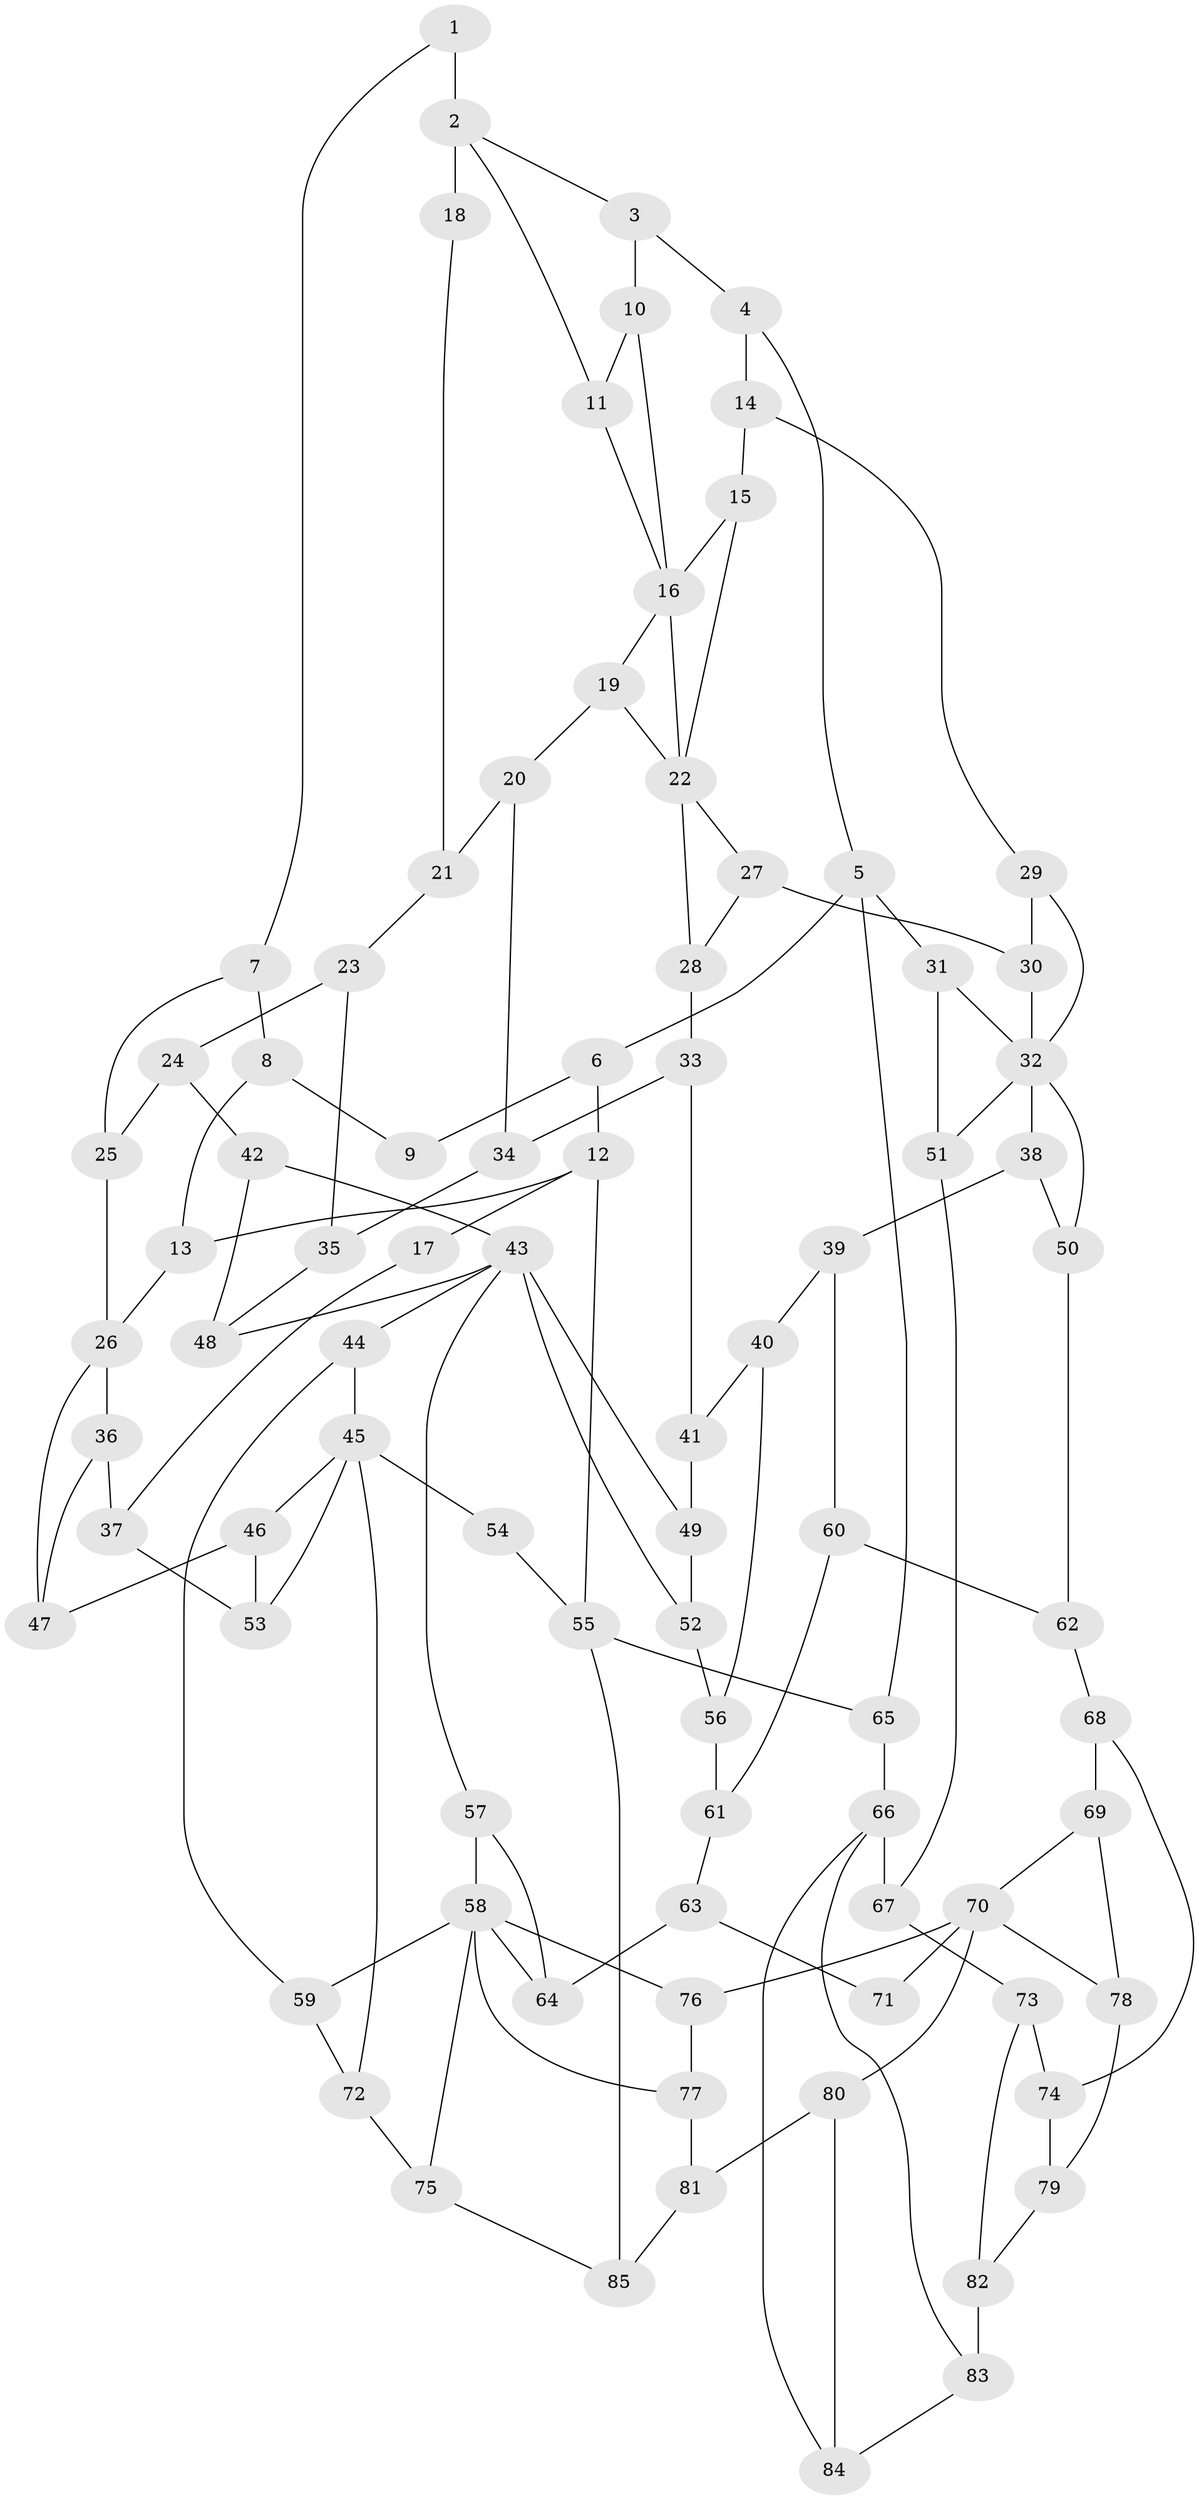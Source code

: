 // original degree distribution, {3: 0.01680672268907563, 4: 0.2184873949579832, 5: 0.5714285714285714, 6: 0.19327731092436976}
// Generated by graph-tools (version 1.1) at 2025/54/03/04/25 22:54:22]
// undirected, 85 vertices, 136 edges
graph export_dot {
  node [color=gray90,style=filled];
  1;
  2;
  3;
  4;
  5;
  6;
  7;
  8;
  9;
  10;
  11;
  12;
  13;
  14;
  15;
  16;
  17;
  18;
  19;
  20;
  21;
  22;
  23;
  24;
  25;
  26;
  27;
  28;
  29;
  30;
  31;
  32;
  33;
  34;
  35;
  36;
  37;
  38;
  39;
  40;
  41;
  42;
  43;
  44;
  45;
  46;
  47;
  48;
  49;
  50;
  51;
  52;
  53;
  54;
  55;
  56;
  57;
  58;
  59;
  60;
  61;
  62;
  63;
  64;
  65;
  66;
  67;
  68;
  69;
  70;
  71;
  72;
  73;
  74;
  75;
  76;
  77;
  78;
  79;
  80;
  81;
  82;
  83;
  84;
  85;
  1 -- 2 [weight=2.0];
  1 -- 7 [weight=1.0];
  2 -- 3 [weight=1.0];
  2 -- 11 [weight=1.0];
  2 -- 18 [weight=2.0];
  3 -- 4 [weight=1.0];
  3 -- 10 [weight=1.0];
  4 -- 5 [weight=1.0];
  4 -- 14 [weight=1.0];
  5 -- 6 [weight=1.0];
  5 -- 31 [weight=1.0];
  5 -- 65 [weight=1.0];
  6 -- 9 [weight=1.0];
  6 -- 12 [weight=1.0];
  7 -- 8 [weight=1.0];
  7 -- 25 [weight=1.0];
  8 -- 9 [weight=1.0];
  8 -- 13 [weight=1.0];
  10 -- 11 [weight=1.0];
  10 -- 16 [weight=1.0];
  11 -- 16 [weight=1.0];
  12 -- 13 [weight=1.0];
  12 -- 17 [weight=2.0];
  12 -- 55 [weight=1.0];
  13 -- 26 [weight=1.0];
  14 -- 15 [weight=1.0];
  14 -- 29 [weight=1.0];
  15 -- 16 [weight=1.0];
  15 -- 22 [weight=1.0];
  16 -- 19 [weight=1.0];
  16 -- 22 [weight=2.0];
  17 -- 37 [weight=1.0];
  18 -- 21 [weight=1.0];
  19 -- 20 [weight=1.0];
  19 -- 22 [weight=1.0];
  20 -- 21 [weight=1.0];
  20 -- 34 [weight=1.0];
  21 -- 23 [weight=1.0];
  22 -- 27 [weight=1.0];
  22 -- 28 [weight=1.0];
  23 -- 24 [weight=1.0];
  23 -- 35 [weight=1.0];
  24 -- 25 [weight=1.0];
  24 -- 42 [weight=1.0];
  25 -- 26 [weight=1.0];
  26 -- 36 [weight=1.0];
  26 -- 47 [weight=1.0];
  27 -- 28 [weight=1.0];
  27 -- 30 [weight=1.0];
  28 -- 33 [weight=1.0];
  29 -- 30 [weight=1.0];
  29 -- 32 [weight=1.0];
  30 -- 32 [weight=1.0];
  31 -- 32 [weight=1.0];
  31 -- 51 [weight=1.0];
  32 -- 38 [weight=1.0];
  32 -- 50 [weight=1.0];
  32 -- 51 [weight=1.0];
  33 -- 34 [weight=1.0];
  33 -- 41 [weight=1.0];
  34 -- 35 [weight=1.0];
  35 -- 48 [weight=1.0];
  36 -- 37 [weight=1.0];
  36 -- 47 [weight=1.0];
  37 -- 53 [weight=1.0];
  38 -- 39 [weight=1.0];
  38 -- 50 [weight=1.0];
  39 -- 40 [weight=1.0];
  39 -- 60 [weight=1.0];
  40 -- 41 [weight=1.0];
  40 -- 56 [weight=1.0];
  41 -- 49 [weight=1.0];
  42 -- 43 [weight=1.0];
  42 -- 48 [weight=1.0];
  43 -- 44 [weight=1.0];
  43 -- 48 [weight=1.0];
  43 -- 49 [weight=1.0];
  43 -- 52 [weight=1.0];
  43 -- 57 [weight=1.0];
  44 -- 45 [weight=1.0];
  44 -- 59 [weight=1.0];
  45 -- 46 [weight=1.0];
  45 -- 53 [weight=1.0];
  45 -- 54 [weight=2.0];
  45 -- 72 [weight=1.0];
  46 -- 47 [weight=1.0];
  46 -- 53 [weight=1.0];
  49 -- 52 [weight=1.0];
  50 -- 62 [weight=1.0];
  51 -- 67 [weight=1.0];
  52 -- 56 [weight=1.0];
  54 -- 55 [weight=1.0];
  55 -- 65 [weight=1.0];
  55 -- 85 [weight=1.0];
  56 -- 61 [weight=1.0];
  57 -- 58 [weight=1.0];
  57 -- 64 [weight=1.0];
  58 -- 59 [weight=1.0];
  58 -- 64 [weight=1.0];
  58 -- 75 [weight=1.0];
  58 -- 76 [weight=1.0];
  58 -- 77 [weight=1.0];
  59 -- 72 [weight=1.0];
  60 -- 61 [weight=1.0];
  60 -- 62 [weight=1.0];
  61 -- 63 [weight=1.0];
  62 -- 68 [weight=1.0];
  63 -- 64 [weight=1.0];
  63 -- 71 [weight=1.0];
  65 -- 66 [weight=2.0];
  66 -- 67 [weight=1.0];
  66 -- 83 [weight=1.0];
  66 -- 84 [weight=1.0];
  67 -- 73 [weight=1.0];
  68 -- 69 [weight=1.0];
  68 -- 74 [weight=1.0];
  69 -- 70 [weight=1.0];
  69 -- 78 [weight=1.0];
  70 -- 71 [weight=2.0];
  70 -- 76 [weight=1.0];
  70 -- 78 [weight=1.0];
  70 -- 80 [weight=1.0];
  72 -- 75 [weight=1.0];
  73 -- 74 [weight=1.0];
  73 -- 82 [weight=1.0];
  74 -- 79 [weight=1.0];
  75 -- 85 [weight=1.0];
  76 -- 77 [weight=1.0];
  77 -- 81 [weight=1.0];
  78 -- 79 [weight=1.0];
  79 -- 82 [weight=1.0];
  80 -- 81 [weight=1.0];
  80 -- 84 [weight=1.0];
  81 -- 85 [weight=1.0];
  82 -- 83 [weight=4.0];
  83 -- 84 [weight=1.0];
}
